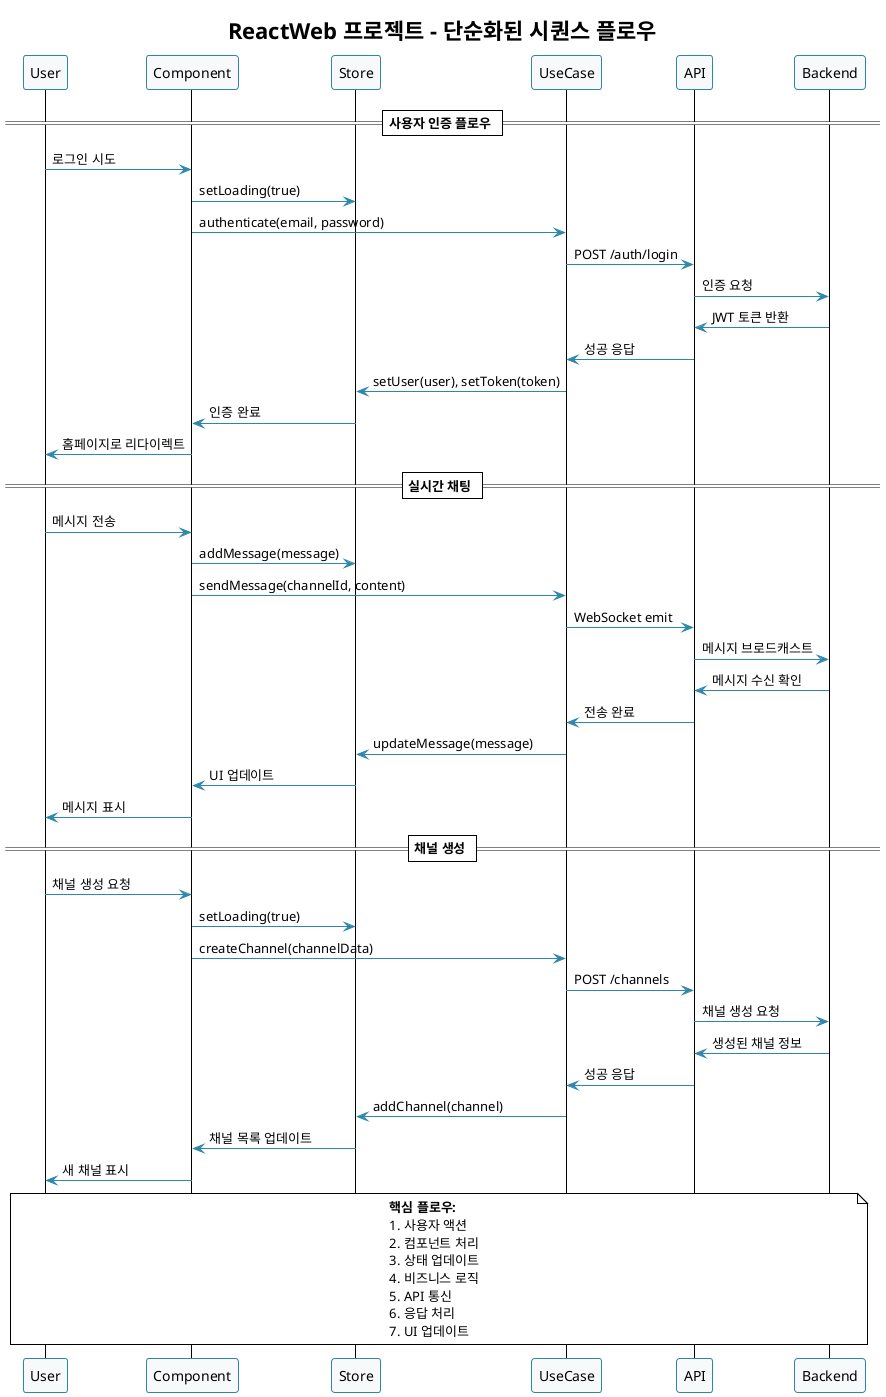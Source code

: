 @startuml ReactWeb Sequence Simple
!theme plain
skinparam backgroundColor #FFFFFF
skinparam participantBackgroundColor #F8F9FA
skinparam participantBorderColor #2E86AB
skinparam sequenceArrowColor #2E86AB

title ReactWeb 프로젝트 - 단순화된 시퀀스 플로우

participant "User" as U
participant "Component" as C
participant "Store" as S
participant "UseCase" as UC
participant "API" as API
participant "Backend" as BE

== 사용자 인증 플로우 ==

U -> C: 로그인 시도
C -> S: setLoading(true)
C -> UC: authenticate(email, password)
UC -> API: POST /auth/login
API -> BE: 인증 요청
BE -> API: JWT 토큰 반환
API -> UC: 성공 응답
UC -> S: setUser(user), setToken(token)
S -> C: 인증 완료
C -> U: 홈페이지로 리다이렉트

== 실시간 채팅 ==

U -> C: 메시지 전송
C -> S: addMessage(message)
C -> UC: sendMessage(channelId, content)
UC -> API: WebSocket emit
API -> BE: 메시지 브로드캐스트
BE -> API: 메시지 수신 확인
API -> UC: 전송 완료
UC -> S: updateMessage(message)
S -> C: UI 업데이트
C -> U: 메시지 표시

== 채널 생성 ==

U -> C: 채널 생성 요청
C -> S: setLoading(true)
C -> UC: createChannel(channelData)
UC -> API: POST /channels
API -> BE: 채널 생성 요청
BE -> API: 생성된 채널 정보
API -> UC: 성공 응답
UC -> S: addChannel(channel)
S -> C: 채널 목록 업데이트
C -> U: 새 채널 표시

note over U, BE
  **핵심 플로우:**
  1. 사용자 액션
  2. 컴포넌트 처리
  3. 상태 업데이트
  4. 비즈니스 로직
  5. API 통신
  6. 응답 처리
  7. UI 업데이트
end note

@enduml 